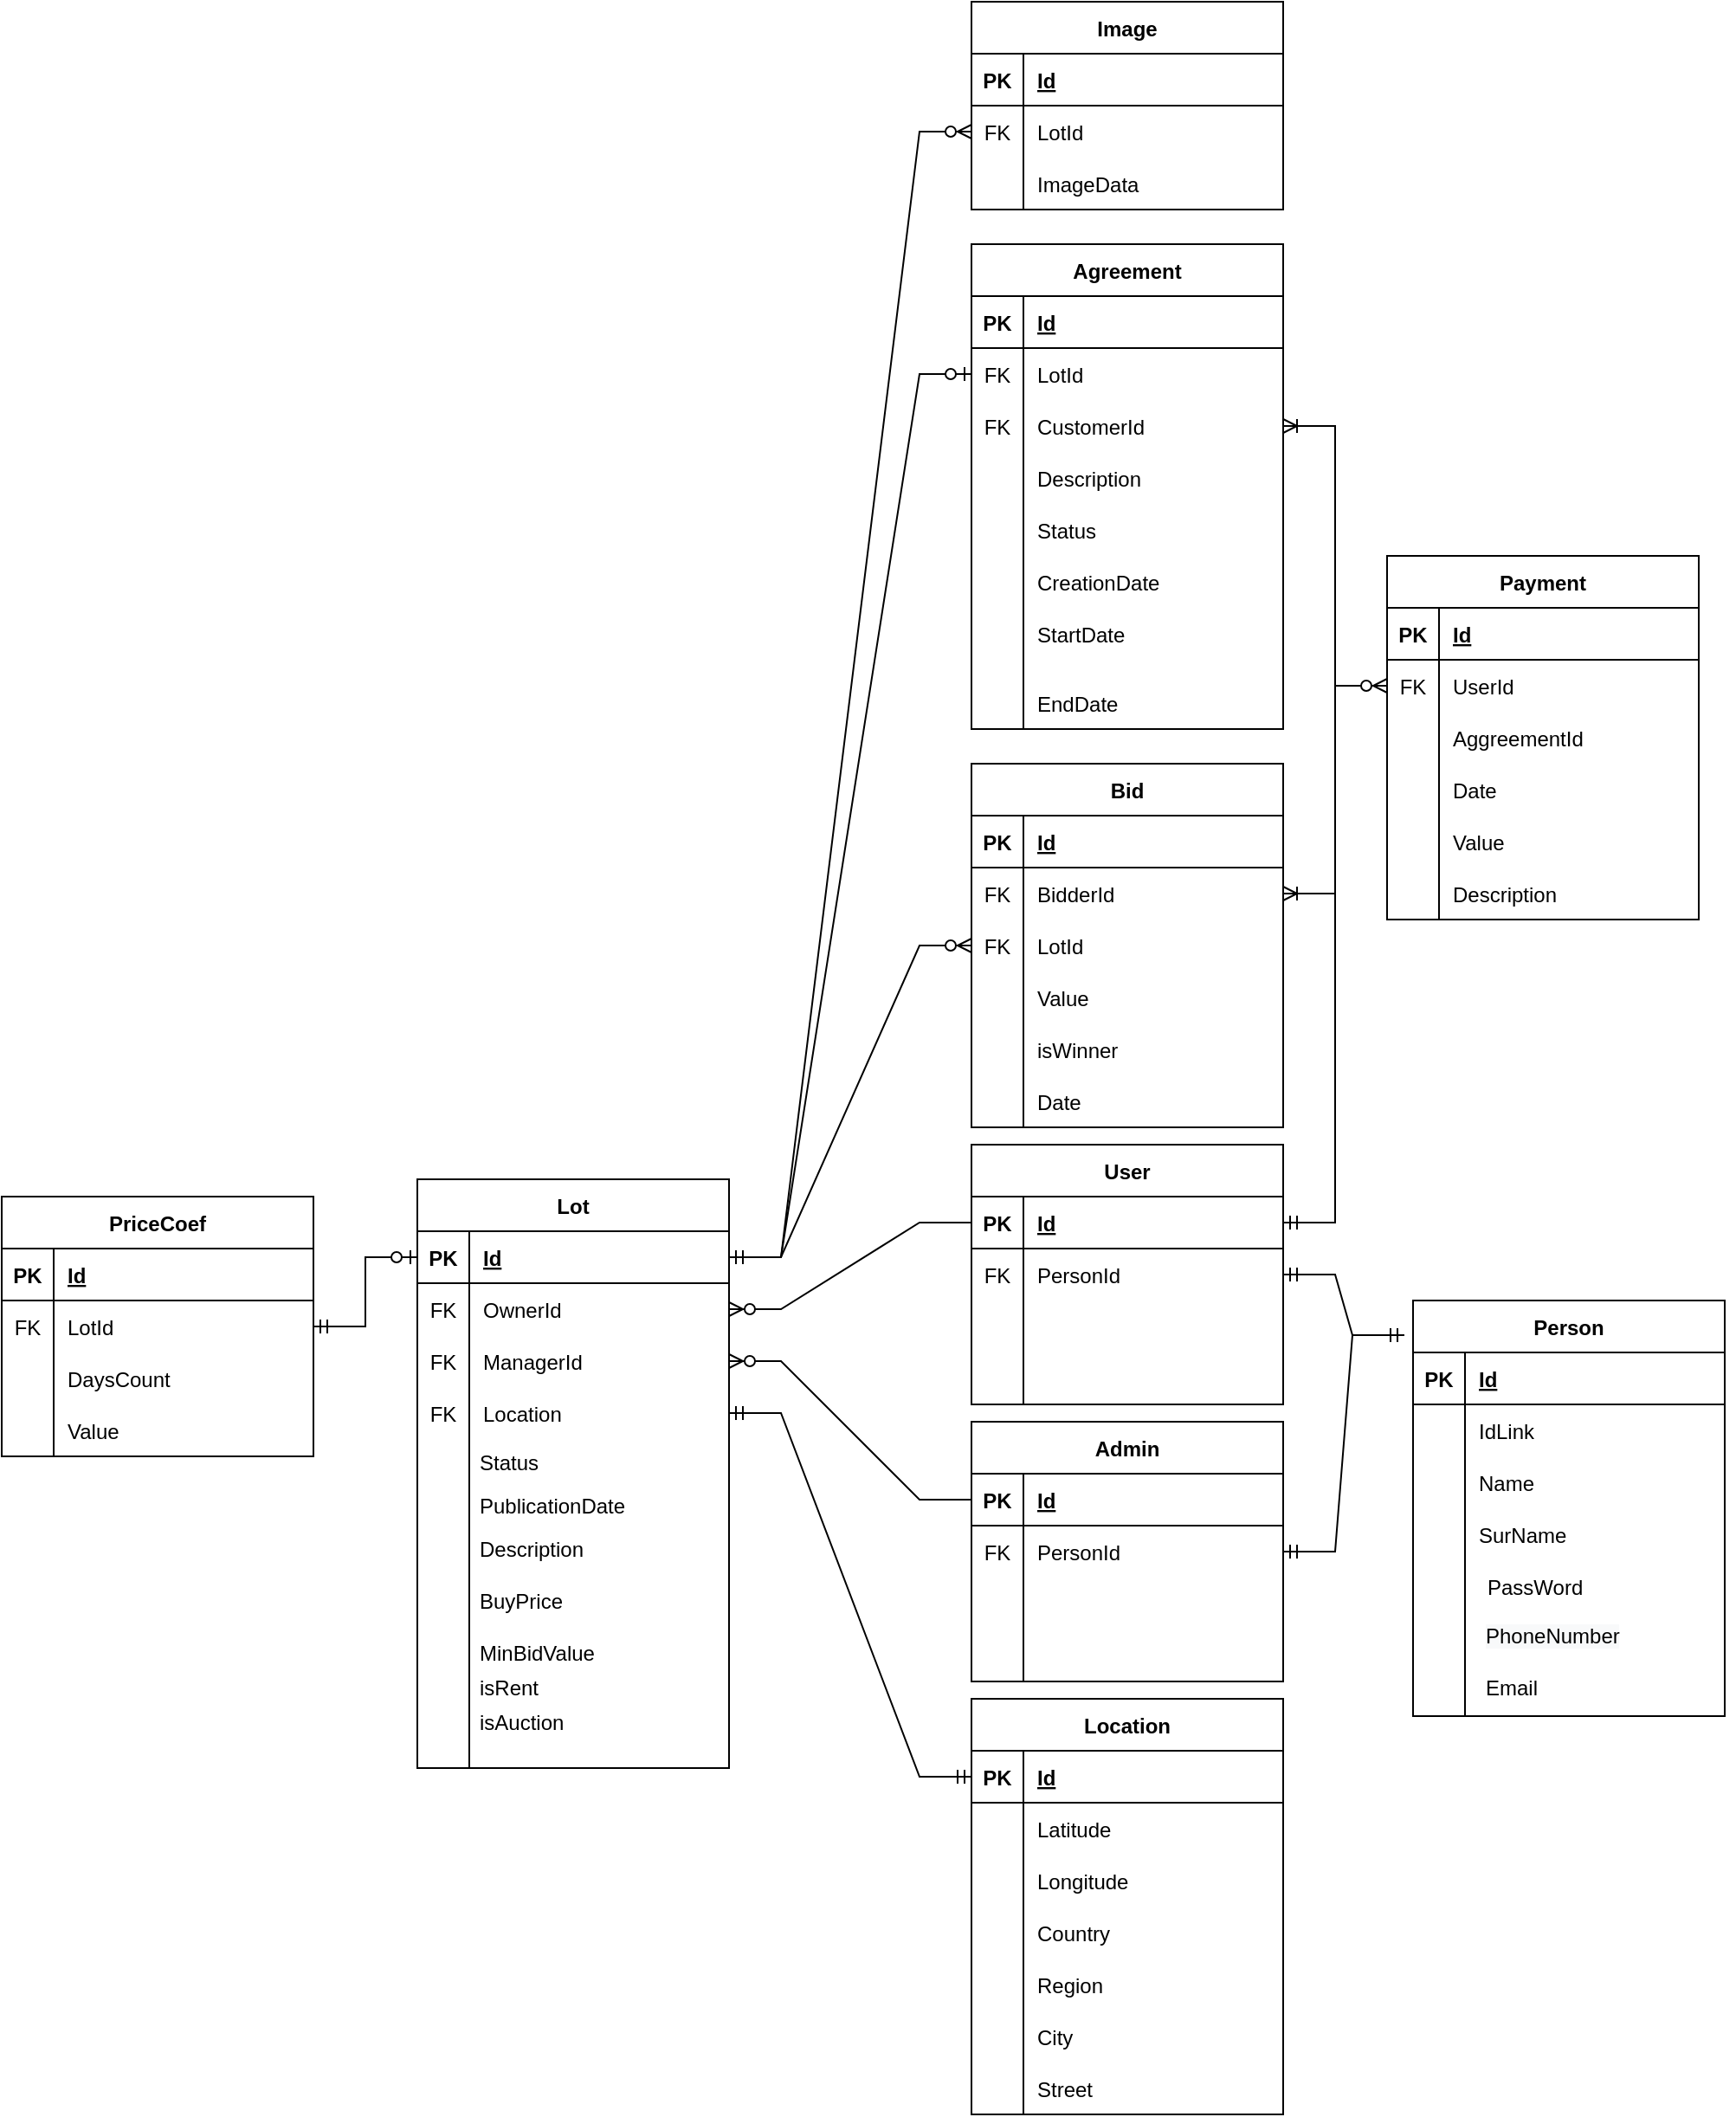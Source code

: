 <mxfile version="18.0.1" type="device"><diagram name="Page-1" id="a7904f86-f2b4-8e86-fa97-74104820619b"><mxGraphModel dx="1342" dy="1875" grid="1" gridSize="10" guides="1" tooltips="1" connect="1" arrows="1" fold="1" page="1" pageScale="1" pageWidth="1100" pageHeight="850" background="none" math="0" shadow="0"><root><mxCell id="0"/><mxCell id="1" parent="0"/><mxCell id="p0VWB3cQ7pccKXg_to9e-2" value="Lot" style="shape=table;startSize=30;container=1;collapsible=1;childLayout=tableLayout;fixedRows=1;rowLines=0;fontStyle=1;align=center;resizeLast=1;" parent="1" vertex="1"><mxGeometry x="360" y="330" width="180" height="340" as="geometry"/></mxCell><mxCell id="p0VWB3cQ7pccKXg_to9e-3" value="" style="shape=tableRow;horizontal=0;startSize=0;swimlaneHead=0;swimlaneBody=0;fillColor=none;collapsible=0;dropTarget=0;points=[[0,0.5],[1,0.5]];portConstraint=eastwest;top=0;left=0;right=0;bottom=1;" parent="p0VWB3cQ7pccKXg_to9e-2" vertex="1"><mxGeometry y="30" width="180" height="30" as="geometry"/></mxCell><mxCell id="p0VWB3cQ7pccKXg_to9e-4" value="PK" style="shape=partialRectangle;connectable=0;fillColor=none;top=0;left=0;bottom=0;right=0;fontStyle=1;overflow=hidden;" parent="p0VWB3cQ7pccKXg_to9e-3" vertex="1"><mxGeometry width="30" height="30" as="geometry"><mxRectangle width="30" height="30" as="alternateBounds"/></mxGeometry></mxCell><mxCell id="p0VWB3cQ7pccKXg_to9e-5" value="Id" style="shape=partialRectangle;connectable=0;fillColor=none;top=0;left=0;bottom=0;right=0;align=left;spacingLeft=6;fontStyle=5;overflow=hidden;" parent="p0VWB3cQ7pccKXg_to9e-3" vertex="1"><mxGeometry x="30" width="150" height="30" as="geometry"><mxRectangle width="150" height="30" as="alternateBounds"/></mxGeometry></mxCell><mxCell id="p0VWB3cQ7pccKXg_to9e-6" value="" style="shape=tableRow;horizontal=0;startSize=0;swimlaneHead=0;swimlaneBody=0;fillColor=none;collapsible=0;dropTarget=0;points=[[0,0.5],[1,0.5]];portConstraint=eastwest;top=0;left=0;right=0;bottom=0;" parent="p0VWB3cQ7pccKXg_to9e-2" vertex="1"><mxGeometry y="60" width="180" height="30" as="geometry"/></mxCell><mxCell id="p0VWB3cQ7pccKXg_to9e-7" value="FK" style="shape=partialRectangle;connectable=0;fillColor=none;top=0;left=0;bottom=0;right=0;editable=1;overflow=hidden;" parent="p0VWB3cQ7pccKXg_to9e-6" vertex="1"><mxGeometry width="30" height="30" as="geometry"><mxRectangle width="30" height="30" as="alternateBounds"/></mxGeometry></mxCell><mxCell id="p0VWB3cQ7pccKXg_to9e-8" value="OwnerId" style="shape=partialRectangle;connectable=0;fillColor=none;top=0;left=0;bottom=0;right=0;align=left;spacingLeft=6;overflow=hidden;" parent="p0VWB3cQ7pccKXg_to9e-6" vertex="1"><mxGeometry x="30" width="150" height="30" as="geometry"><mxRectangle width="150" height="30" as="alternateBounds"/></mxGeometry></mxCell><mxCell id="p0VWB3cQ7pccKXg_to9e-12" value="" style="shape=tableRow;horizontal=0;startSize=0;swimlaneHead=0;swimlaneBody=0;fillColor=none;collapsible=0;dropTarget=0;points=[[0,0.5],[1,0.5]];portConstraint=eastwest;top=0;left=0;right=0;bottom=0;" parent="p0VWB3cQ7pccKXg_to9e-2" vertex="1"><mxGeometry y="90" width="180" height="30" as="geometry"/></mxCell><mxCell id="p0VWB3cQ7pccKXg_to9e-13" value="FK" style="shape=partialRectangle;connectable=0;fillColor=none;top=0;left=0;bottom=0;right=0;editable=1;overflow=hidden;" parent="p0VWB3cQ7pccKXg_to9e-12" vertex="1"><mxGeometry width="30" height="30" as="geometry"><mxRectangle width="30" height="30" as="alternateBounds"/></mxGeometry></mxCell><mxCell id="p0VWB3cQ7pccKXg_to9e-14" value="ManagerId" style="shape=partialRectangle;connectable=0;fillColor=none;top=0;left=0;bottom=0;right=0;align=left;spacingLeft=6;overflow=hidden;" parent="p0VWB3cQ7pccKXg_to9e-12" vertex="1"><mxGeometry x="30" width="150" height="30" as="geometry"><mxRectangle width="150" height="30" as="alternateBounds"/></mxGeometry></mxCell><mxCell id="p0VWB3cQ7pccKXg_to9e-9" value="" style="shape=tableRow;horizontal=0;startSize=0;swimlaneHead=0;swimlaneBody=0;fillColor=none;collapsible=0;dropTarget=0;points=[[0,0.5],[1,0.5]];portConstraint=eastwest;top=0;left=0;right=0;bottom=0;" parent="p0VWB3cQ7pccKXg_to9e-2" vertex="1"><mxGeometry y="120" width="180" height="30" as="geometry"/></mxCell><mxCell id="p0VWB3cQ7pccKXg_to9e-10" value="FK" style="shape=partialRectangle;connectable=0;fillColor=none;top=0;left=0;bottom=0;right=0;editable=1;overflow=hidden;" parent="p0VWB3cQ7pccKXg_to9e-9" vertex="1"><mxGeometry width="30" height="30" as="geometry"><mxRectangle width="30" height="30" as="alternateBounds"/></mxGeometry></mxCell><mxCell id="p0VWB3cQ7pccKXg_to9e-11" value="Location" style="shape=partialRectangle;connectable=0;fillColor=none;top=0;left=0;bottom=0;right=0;align=left;spacingLeft=6;overflow=hidden;" parent="p0VWB3cQ7pccKXg_to9e-9" vertex="1"><mxGeometry x="30" width="150" height="30" as="geometry"><mxRectangle width="150" height="30" as="alternateBounds"/></mxGeometry></mxCell><mxCell id="p0VWB3cQ7pccKXg_to9e-15" value="User" style="shape=table;startSize=30;container=1;collapsible=1;childLayout=tableLayout;fixedRows=1;rowLines=0;fontStyle=1;align=center;resizeLast=1;" parent="1" vertex="1"><mxGeometry x="680" y="310" width="180" height="150" as="geometry"/></mxCell><mxCell id="p0VWB3cQ7pccKXg_to9e-16" value="" style="shape=tableRow;horizontal=0;startSize=0;swimlaneHead=0;swimlaneBody=0;fillColor=none;collapsible=0;dropTarget=0;points=[[0,0.5],[1,0.5]];portConstraint=eastwest;top=0;left=0;right=0;bottom=1;" parent="p0VWB3cQ7pccKXg_to9e-15" vertex="1"><mxGeometry y="30" width="180" height="30" as="geometry"/></mxCell><mxCell id="p0VWB3cQ7pccKXg_to9e-17" value="PK" style="shape=partialRectangle;connectable=0;fillColor=none;top=0;left=0;bottom=0;right=0;fontStyle=1;overflow=hidden;" parent="p0VWB3cQ7pccKXg_to9e-16" vertex="1"><mxGeometry width="30" height="30" as="geometry"><mxRectangle width="30" height="30" as="alternateBounds"/></mxGeometry></mxCell><mxCell id="p0VWB3cQ7pccKXg_to9e-18" value="Id" style="shape=partialRectangle;connectable=0;fillColor=none;top=0;left=0;bottom=0;right=0;align=left;spacingLeft=6;fontStyle=5;overflow=hidden;" parent="p0VWB3cQ7pccKXg_to9e-16" vertex="1"><mxGeometry x="30" width="150" height="30" as="geometry"><mxRectangle width="150" height="30" as="alternateBounds"/></mxGeometry></mxCell><mxCell id="p0VWB3cQ7pccKXg_to9e-19" value="" style="shape=tableRow;horizontal=0;startSize=0;swimlaneHead=0;swimlaneBody=0;fillColor=none;collapsible=0;dropTarget=0;points=[[0,0.5],[1,0.5]];portConstraint=eastwest;top=0;left=0;right=0;bottom=0;" parent="p0VWB3cQ7pccKXg_to9e-15" vertex="1"><mxGeometry y="60" width="180" height="30" as="geometry"/></mxCell><mxCell id="p0VWB3cQ7pccKXg_to9e-20" value="FK" style="shape=partialRectangle;connectable=0;fillColor=none;top=0;left=0;bottom=0;right=0;editable=1;overflow=hidden;" parent="p0VWB3cQ7pccKXg_to9e-19" vertex="1"><mxGeometry width="30" height="30" as="geometry"><mxRectangle width="30" height="30" as="alternateBounds"/></mxGeometry></mxCell><mxCell id="p0VWB3cQ7pccKXg_to9e-21" value="PersonId" style="shape=partialRectangle;connectable=0;fillColor=none;top=0;left=0;bottom=0;right=0;align=left;spacingLeft=6;overflow=hidden;" parent="p0VWB3cQ7pccKXg_to9e-19" vertex="1"><mxGeometry x="30" width="150" height="30" as="geometry"><mxRectangle width="150" height="30" as="alternateBounds"/></mxGeometry></mxCell><mxCell id="p0VWB3cQ7pccKXg_to9e-22" value="" style="shape=tableRow;horizontal=0;startSize=0;swimlaneHead=0;swimlaneBody=0;fillColor=none;collapsible=0;dropTarget=0;points=[[0,0.5],[1,0.5]];portConstraint=eastwest;top=0;left=0;right=0;bottom=0;" parent="p0VWB3cQ7pccKXg_to9e-15" vertex="1"><mxGeometry y="90" width="180" height="30" as="geometry"/></mxCell><mxCell id="p0VWB3cQ7pccKXg_to9e-23" value="" style="shape=partialRectangle;connectable=0;fillColor=none;top=0;left=0;bottom=0;right=0;editable=1;overflow=hidden;" parent="p0VWB3cQ7pccKXg_to9e-22" vertex="1"><mxGeometry width="30" height="30" as="geometry"><mxRectangle width="30" height="30" as="alternateBounds"/></mxGeometry></mxCell><mxCell id="p0VWB3cQ7pccKXg_to9e-24" value="" style="shape=partialRectangle;connectable=0;fillColor=none;top=0;left=0;bottom=0;right=0;align=left;spacingLeft=6;overflow=hidden;" parent="p0VWB3cQ7pccKXg_to9e-22" vertex="1"><mxGeometry x="30" width="150" height="30" as="geometry"><mxRectangle width="150" height="30" as="alternateBounds"/></mxGeometry></mxCell><mxCell id="p0VWB3cQ7pccKXg_to9e-25" value="" style="shape=tableRow;horizontal=0;startSize=0;swimlaneHead=0;swimlaneBody=0;fillColor=none;collapsible=0;dropTarget=0;points=[[0,0.5],[1,0.5]];portConstraint=eastwest;top=0;left=0;right=0;bottom=0;" parent="p0VWB3cQ7pccKXg_to9e-15" vertex="1"><mxGeometry y="120" width="180" height="30" as="geometry"/></mxCell><mxCell id="p0VWB3cQ7pccKXg_to9e-26" value="" style="shape=partialRectangle;connectable=0;fillColor=none;top=0;left=0;bottom=0;right=0;editable=1;overflow=hidden;" parent="p0VWB3cQ7pccKXg_to9e-25" vertex="1"><mxGeometry width="30" height="30" as="geometry"><mxRectangle width="30" height="30" as="alternateBounds"/></mxGeometry></mxCell><mxCell id="p0VWB3cQ7pccKXg_to9e-27" value="" style="shape=partialRectangle;connectable=0;fillColor=none;top=0;left=0;bottom=0;right=0;align=left;spacingLeft=6;overflow=hidden;" parent="p0VWB3cQ7pccKXg_to9e-25" vertex="1"><mxGeometry x="30" width="150" height="30" as="geometry"><mxRectangle width="150" height="30" as="alternateBounds"/></mxGeometry></mxCell><mxCell id="p0VWB3cQ7pccKXg_to9e-28" value="Location" style="shape=table;startSize=30;container=1;collapsible=1;childLayout=tableLayout;fixedRows=1;rowLines=0;fontStyle=1;align=center;resizeLast=1;" parent="1" vertex="1"><mxGeometry x="680" y="630" width="180" height="240" as="geometry"/></mxCell><mxCell id="p0VWB3cQ7pccKXg_to9e-29" value="" style="shape=tableRow;horizontal=0;startSize=0;swimlaneHead=0;swimlaneBody=0;fillColor=none;collapsible=0;dropTarget=0;points=[[0,0.5],[1,0.5]];portConstraint=eastwest;top=0;left=0;right=0;bottom=1;" parent="p0VWB3cQ7pccKXg_to9e-28" vertex="1"><mxGeometry y="30" width="180" height="30" as="geometry"/></mxCell><mxCell id="p0VWB3cQ7pccKXg_to9e-30" value="PK" style="shape=partialRectangle;connectable=0;fillColor=none;top=0;left=0;bottom=0;right=0;fontStyle=1;overflow=hidden;" parent="p0VWB3cQ7pccKXg_to9e-29" vertex="1"><mxGeometry width="30" height="30" as="geometry"><mxRectangle width="30" height="30" as="alternateBounds"/></mxGeometry></mxCell><mxCell id="p0VWB3cQ7pccKXg_to9e-31" value="Id" style="shape=partialRectangle;connectable=0;fillColor=none;top=0;left=0;bottom=0;right=0;align=left;spacingLeft=6;fontStyle=5;overflow=hidden;" parent="p0VWB3cQ7pccKXg_to9e-29" vertex="1"><mxGeometry x="30" width="150" height="30" as="geometry"><mxRectangle width="150" height="30" as="alternateBounds"/></mxGeometry></mxCell><mxCell id="p0VWB3cQ7pccKXg_to9e-32" value="" style="shape=tableRow;horizontal=0;startSize=0;swimlaneHead=0;swimlaneBody=0;fillColor=none;collapsible=0;dropTarget=0;points=[[0,0.5],[1,0.5]];portConstraint=eastwest;top=0;left=0;right=0;bottom=0;" parent="p0VWB3cQ7pccKXg_to9e-28" vertex="1"><mxGeometry y="60" width="180" height="30" as="geometry"/></mxCell><mxCell id="p0VWB3cQ7pccKXg_to9e-33" value="" style="shape=partialRectangle;connectable=0;fillColor=none;top=0;left=0;bottom=0;right=0;editable=1;overflow=hidden;" parent="p0VWB3cQ7pccKXg_to9e-32" vertex="1"><mxGeometry width="30" height="30" as="geometry"><mxRectangle width="30" height="30" as="alternateBounds"/></mxGeometry></mxCell><mxCell id="p0VWB3cQ7pccKXg_to9e-34" value="Latitude" style="shape=partialRectangle;connectable=0;fillColor=none;top=0;left=0;bottom=0;right=0;align=left;spacingLeft=6;overflow=hidden;" parent="p0VWB3cQ7pccKXg_to9e-32" vertex="1"><mxGeometry x="30" width="150" height="30" as="geometry"><mxRectangle width="150" height="30" as="alternateBounds"/></mxGeometry></mxCell><mxCell id="p0VWB3cQ7pccKXg_to9e-35" value="" style="shape=tableRow;horizontal=0;startSize=0;swimlaneHead=0;swimlaneBody=0;fillColor=none;collapsible=0;dropTarget=0;points=[[0,0.5],[1,0.5]];portConstraint=eastwest;top=0;left=0;right=0;bottom=0;" parent="p0VWB3cQ7pccKXg_to9e-28" vertex="1"><mxGeometry y="90" width="180" height="30" as="geometry"/></mxCell><mxCell id="p0VWB3cQ7pccKXg_to9e-36" value="" style="shape=partialRectangle;connectable=0;fillColor=none;top=0;left=0;bottom=0;right=0;editable=1;overflow=hidden;" parent="p0VWB3cQ7pccKXg_to9e-35" vertex="1"><mxGeometry width="30" height="30" as="geometry"><mxRectangle width="30" height="30" as="alternateBounds"/></mxGeometry></mxCell><mxCell id="p0VWB3cQ7pccKXg_to9e-37" value="Longitude" style="shape=partialRectangle;connectable=0;fillColor=none;top=0;left=0;bottom=0;right=0;align=left;spacingLeft=6;overflow=hidden;" parent="p0VWB3cQ7pccKXg_to9e-35" vertex="1"><mxGeometry x="30" width="150" height="30" as="geometry"><mxRectangle width="150" height="30" as="alternateBounds"/></mxGeometry></mxCell><mxCell id="p0VWB3cQ7pccKXg_to9e-42" value="" style="edgeStyle=entityRelationEdgeStyle;fontSize=12;html=1;endArrow=ERzeroToMany;endFill=1;rounded=0;exitX=0;exitY=0.5;exitDx=0;exitDy=0;entryX=1;entryY=0.5;entryDx=0;entryDy=0;" parent="1" source="p0VWB3cQ7pccKXg_to9e-16" target="p0VWB3cQ7pccKXg_to9e-6" edge="1"><mxGeometry width="100" height="100" relative="1" as="geometry"><mxPoint x="540" y="220" as="sourcePoint"/><mxPoint x="640" y="120" as="targetPoint"/></mxGeometry></mxCell><mxCell id="p0VWB3cQ7pccKXg_to9e-43" value="Admin" style="shape=table;startSize=30;container=1;collapsible=1;childLayout=tableLayout;fixedRows=1;rowLines=0;fontStyle=1;align=center;resizeLast=1;" parent="1" vertex="1"><mxGeometry x="680" y="470" width="180" height="150" as="geometry"/></mxCell><mxCell id="p0VWB3cQ7pccKXg_to9e-44" value="" style="shape=tableRow;horizontal=0;startSize=0;swimlaneHead=0;swimlaneBody=0;fillColor=none;collapsible=0;dropTarget=0;points=[[0,0.5],[1,0.5]];portConstraint=eastwest;top=0;left=0;right=0;bottom=1;" parent="p0VWB3cQ7pccKXg_to9e-43" vertex="1"><mxGeometry y="30" width="180" height="30" as="geometry"/></mxCell><mxCell id="p0VWB3cQ7pccKXg_to9e-45" value="PK" style="shape=partialRectangle;connectable=0;fillColor=none;top=0;left=0;bottom=0;right=0;fontStyle=1;overflow=hidden;" parent="p0VWB3cQ7pccKXg_to9e-44" vertex="1"><mxGeometry width="30" height="30" as="geometry"><mxRectangle width="30" height="30" as="alternateBounds"/></mxGeometry></mxCell><mxCell id="p0VWB3cQ7pccKXg_to9e-46" value="Id" style="shape=partialRectangle;connectable=0;fillColor=none;top=0;left=0;bottom=0;right=0;align=left;spacingLeft=6;fontStyle=5;overflow=hidden;" parent="p0VWB3cQ7pccKXg_to9e-44" vertex="1"><mxGeometry x="30" width="150" height="30" as="geometry"><mxRectangle width="150" height="30" as="alternateBounds"/></mxGeometry></mxCell><mxCell id="p0VWB3cQ7pccKXg_to9e-47" value="" style="shape=tableRow;horizontal=0;startSize=0;swimlaneHead=0;swimlaneBody=0;fillColor=none;collapsible=0;dropTarget=0;points=[[0,0.5],[1,0.5]];portConstraint=eastwest;top=0;left=0;right=0;bottom=0;" parent="p0VWB3cQ7pccKXg_to9e-43" vertex="1"><mxGeometry y="60" width="180" height="30" as="geometry"/></mxCell><mxCell id="p0VWB3cQ7pccKXg_to9e-48" value="FK" style="shape=partialRectangle;connectable=0;fillColor=none;top=0;left=0;bottom=0;right=0;editable=1;overflow=hidden;" parent="p0VWB3cQ7pccKXg_to9e-47" vertex="1"><mxGeometry width="30" height="30" as="geometry"><mxRectangle width="30" height="30" as="alternateBounds"/></mxGeometry></mxCell><mxCell id="p0VWB3cQ7pccKXg_to9e-49" value="PersonId" style="shape=partialRectangle;connectable=0;fillColor=none;top=0;left=0;bottom=0;right=0;align=left;spacingLeft=6;overflow=hidden;" parent="p0VWB3cQ7pccKXg_to9e-47" vertex="1"><mxGeometry x="30" width="150" height="30" as="geometry"><mxRectangle width="150" height="30" as="alternateBounds"/></mxGeometry></mxCell><mxCell id="p0VWB3cQ7pccKXg_to9e-50" value="" style="shape=tableRow;horizontal=0;startSize=0;swimlaneHead=0;swimlaneBody=0;fillColor=none;collapsible=0;dropTarget=0;points=[[0,0.5],[1,0.5]];portConstraint=eastwest;top=0;left=0;right=0;bottom=0;" parent="p0VWB3cQ7pccKXg_to9e-43" vertex="1"><mxGeometry y="90" width="180" height="30" as="geometry"/></mxCell><mxCell id="p0VWB3cQ7pccKXg_to9e-51" value="" style="shape=partialRectangle;connectable=0;fillColor=none;top=0;left=0;bottom=0;right=0;editable=1;overflow=hidden;" parent="p0VWB3cQ7pccKXg_to9e-50" vertex="1"><mxGeometry width="30" height="30" as="geometry"><mxRectangle width="30" height="30" as="alternateBounds"/></mxGeometry></mxCell><mxCell id="p0VWB3cQ7pccKXg_to9e-52" value="" style="shape=partialRectangle;connectable=0;fillColor=none;top=0;left=0;bottom=0;right=0;align=left;spacingLeft=6;overflow=hidden;" parent="p0VWB3cQ7pccKXg_to9e-50" vertex="1"><mxGeometry x="30" width="150" height="30" as="geometry"><mxRectangle width="150" height="30" as="alternateBounds"/></mxGeometry></mxCell><mxCell id="p0VWB3cQ7pccKXg_to9e-53" value="" style="shape=tableRow;horizontal=0;startSize=0;swimlaneHead=0;swimlaneBody=0;fillColor=none;collapsible=0;dropTarget=0;points=[[0,0.5],[1,0.5]];portConstraint=eastwest;top=0;left=0;right=0;bottom=0;" parent="p0VWB3cQ7pccKXg_to9e-43" vertex="1"><mxGeometry y="120" width="180" height="30" as="geometry"/></mxCell><mxCell id="p0VWB3cQ7pccKXg_to9e-54" value="" style="shape=partialRectangle;connectable=0;fillColor=none;top=0;left=0;bottom=0;right=0;editable=1;overflow=hidden;" parent="p0VWB3cQ7pccKXg_to9e-53" vertex="1"><mxGeometry width="30" height="30" as="geometry"><mxRectangle width="30" height="30" as="alternateBounds"/></mxGeometry></mxCell><mxCell id="p0VWB3cQ7pccKXg_to9e-55" value="" style="shape=partialRectangle;connectable=0;fillColor=none;top=0;left=0;bottom=0;right=0;align=left;spacingLeft=6;overflow=hidden;" parent="p0VWB3cQ7pccKXg_to9e-53" vertex="1"><mxGeometry x="30" width="150" height="30" as="geometry"><mxRectangle width="150" height="30" as="alternateBounds"/></mxGeometry></mxCell><mxCell id="p0VWB3cQ7pccKXg_to9e-56" value="" style="edgeStyle=entityRelationEdgeStyle;fontSize=12;html=1;endArrow=ERzeroToMany;endFill=1;rounded=0;exitX=0;exitY=0.5;exitDx=0;exitDy=0;entryX=1;entryY=0.5;entryDx=0;entryDy=0;" parent="1" source="p0VWB3cQ7pccKXg_to9e-44" target="p0VWB3cQ7pccKXg_to9e-12" edge="1"><mxGeometry width="100" height="100" relative="1" as="geometry"><mxPoint x="770.0" y="255.0" as="sourcePoint"/><mxPoint x="510.0" y="405.0" as="targetPoint"/></mxGeometry></mxCell><mxCell id="p0VWB3cQ7pccKXg_to9e-57" value="" style="edgeStyle=entityRelationEdgeStyle;fontSize=12;html=1;endArrow=ERmandOne;startArrow=ERmandOne;rounded=0;exitX=1;exitY=0.5;exitDx=0;exitDy=0;entryX=0;entryY=0.5;entryDx=0;entryDy=0;" parent="1" source="p0VWB3cQ7pccKXg_to9e-9" target="p0VWB3cQ7pccKXg_to9e-29" edge="1"><mxGeometry width="100" height="100" relative="1" as="geometry"><mxPoint x="590" y="640" as="sourcePoint"/><mxPoint x="690" y="540" as="targetPoint"/></mxGeometry></mxCell><mxCell id="p0VWB3cQ7pccKXg_to9e-58" value="Bid" style="shape=table;startSize=30;container=1;collapsible=1;childLayout=tableLayout;fixedRows=1;rowLines=0;fontStyle=1;align=center;resizeLast=1;" parent="1" vertex="1"><mxGeometry x="680" y="90" width="180" height="210" as="geometry"/></mxCell><mxCell id="p0VWB3cQ7pccKXg_to9e-59" value="" style="shape=tableRow;horizontal=0;startSize=0;swimlaneHead=0;swimlaneBody=0;fillColor=none;collapsible=0;dropTarget=0;points=[[0,0.5],[1,0.5]];portConstraint=eastwest;top=0;left=0;right=0;bottom=1;" parent="p0VWB3cQ7pccKXg_to9e-58" vertex="1"><mxGeometry y="30" width="180" height="30" as="geometry"/></mxCell><mxCell id="p0VWB3cQ7pccKXg_to9e-60" value="PK" style="shape=partialRectangle;connectable=0;fillColor=none;top=0;left=0;bottom=0;right=0;fontStyle=1;overflow=hidden;" parent="p0VWB3cQ7pccKXg_to9e-59" vertex="1"><mxGeometry width="30" height="30" as="geometry"><mxRectangle width="30" height="30" as="alternateBounds"/></mxGeometry></mxCell><mxCell id="p0VWB3cQ7pccKXg_to9e-61" value="Id" style="shape=partialRectangle;connectable=0;fillColor=none;top=0;left=0;bottom=0;right=0;align=left;spacingLeft=6;fontStyle=5;overflow=hidden;" parent="p0VWB3cQ7pccKXg_to9e-59" vertex="1"><mxGeometry x="30" width="150" height="30" as="geometry"><mxRectangle width="150" height="30" as="alternateBounds"/></mxGeometry></mxCell><mxCell id="p0VWB3cQ7pccKXg_to9e-65" value="" style="shape=tableRow;horizontal=0;startSize=0;swimlaneHead=0;swimlaneBody=0;fillColor=none;collapsible=0;dropTarget=0;points=[[0,0.5],[1,0.5]];portConstraint=eastwest;top=0;left=0;right=0;bottom=0;" parent="p0VWB3cQ7pccKXg_to9e-58" vertex="1"><mxGeometry y="60" width="180" height="30" as="geometry"/></mxCell><mxCell id="p0VWB3cQ7pccKXg_to9e-66" value="FK" style="shape=partialRectangle;connectable=0;fillColor=none;top=0;left=0;bottom=0;right=0;editable=1;overflow=hidden;" parent="p0VWB3cQ7pccKXg_to9e-65" vertex="1"><mxGeometry width="30" height="30" as="geometry"><mxRectangle width="30" height="30" as="alternateBounds"/></mxGeometry></mxCell><mxCell id="p0VWB3cQ7pccKXg_to9e-67" value="BidderId" style="shape=partialRectangle;connectable=0;fillColor=none;top=0;left=0;bottom=0;right=0;align=left;spacingLeft=6;overflow=hidden;" parent="p0VWB3cQ7pccKXg_to9e-65" vertex="1"><mxGeometry x="30" width="150" height="30" as="geometry"><mxRectangle width="150" height="30" as="alternateBounds"/></mxGeometry></mxCell><mxCell id="p0VWB3cQ7pccKXg_to9e-62" value="" style="shape=tableRow;horizontal=0;startSize=0;swimlaneHead=0;swimlaneBody=0;fillColor=none;collapsible=0;dropTarget=0;points=[[0,0.5],[1,0.5]];portConstraint=eastwest;top=0;left=0;right=0;bottom=0;" parent="p0VWB3cQ7pccKXg_to9e-58" vertex="1"><mxGeometry y="90" width="180" height="30" as="geometry"/></mxCell><mxCell id="p0VWB3cQ7pccKXg_to9e-63" value="FK" style="shape=partialRectangle;connectable=0;fillColor=none;top=0;left=0;bottom=0;right=0;editable=1;overflow=hidden;" parent="p0VWB3cQ7pccKXg_to9e-62" vertex="1"><mxGeometry width="30" height="30" as="geometry"><mxRectangle width="30" height="30" as="alternateBounds"/></mxGeometry></mxCell><mxCell id="p0VWB3cQ7pccKXg_to9e-64" value="LotId" style="shape=partialRectangle;connectable=0;fillColor=none;top=0;left=0;bottom=0;right=0;align=left;spacingLeft=6;overflow=hidden;" parent="p0VWB3cQ7pccKXg_to9e-62" vertex="1"><mxGeometry x="30" width="150" height="30" as="geometry"><mxRectangle width="150" height="30" as="alternateBounds"/></mxGeometry></mxCell><mxCell id="p0VWB3cQ7pccKXg_to9e-68" value="" style="shape=tableRow;horizontal=0;startSize=0;swimlaneHead=0;swimlaneBody=0;fillColor=none;collapsible=0;dropTarget=0;points=[[0,0.5],[1,0.5]];portConstraint=eastwest;top=0;left=0;right=0;bottom=0;" parent="p0VWB3cQ7pccKXg_to9e-58" vertex="1"><mxGeometry y="120" width="180" height="30" as="geometry"/></mxCell><mxCell id="p0VWB3cQ7pccKXg_to9e-69" value="" style="shape=partialRectangle;connectable=0;fillColor=none;top=0;left=0;bottom=0;right=0;editable=1;overflow=hidden;" parent="p0VWB3cQ7pccKXg_to9e-68" vertex="1"><mxGeometry width="30" height="30" as="geometry"><mxRectangle width="30" height="30" as="alternateBounds"/></mxGeometry></mxCell><mxCell id="p0VWB3cQ7pccKXg_to9e-70" value="Value" style="shape=partialRectangle;connectable=0;fillColor=none;top=0;left=0;bottom=0;right=0;align=left;spacingLeft=6;overflow=hidden;" parent="p0VWB3cQ7pccKXg_to9e-68" vertex="1"><mxGeometry x="30" width="150" height="30" as="geometry"><mxRectangle width="150" height="30" as="alternateBounds"/></mxGeometry></mxCell><mxCell id="p0VWB3cQ7pccKXg_to9e-71" value="PriceCoef" style="shape=table;startSize=30;container=1;collapsible=1;childLayout=tableLayout;fixedRows=1;rowLines=0;fontStyle=1;align=center;resizeLast=1;" parent="1" vertex="1"><mxGeometry x="120" y="340" width="180" height="150" as="geometry"/></mxCell><mxCell id="p0VWB3cQ7pccKXg_to9e-72" value="" style="shape=tableRow;horizontal=0;startSize=0;swimlaneHead=0;swimlaneBody=0;fillColor=none;collapsible=0;dropTarget=0;points=[[0,0.5],[1,0.5]];portConstraint=eastwest;top=0;left=0;right=0;bottom=1;" parent="p0VWB3cQ7pccKXg_to9e-71" vertex="1"><mxGeometry y="30" width="180" height="30" as="geometry"/></mxCell><mxCell id="p0VWB3cQ7pccKXg_to9e-73" value="PK" style="shape=partialRectangle;connectable=0;fillColor=none;top=0;left=0;bottom=0;right=0;fontStyle=1;overflow=hidden;" parent="p0VWB3cQ7pccKXg_to9e-72" vertex="1"><mxGeometry width="30" height="30" as="geometry"><mxRectangle width="30" height="30" as="alternateBounds"/></mxGeometry></mxCell><mxCell id="p0VWB3cQ7pccKXg_to9e-74" value="Id" style="shape=partialRectangle;connectable=0;fillColor=none;top=0;left=0;bottom=0;right=0;align=left;spacingLeft=6;fontStyle=5;overflow=hidden;" parent="p0VWB3cQ7pccKXg_to9e-72" vertex="1"><mxGeometry x="30" width="150" height="30" as="geometry"><mxRectangle width="150" height="30" as="alternateBounds"/></mxGeometry></mxCell><mxCell id="p0VWB3cQ7pccKXg_to9e-75" value="" style="shape=tableRow;horizontal=0;startSize=0;swimlaneHead=0;swimlaneBody=0;fillColor=none;collapsible=0;dropTarget=0;points=[[0,0.5],[1,0.5]];portConstraint=eastwest;top=0;left=0;right=0;bottom=0;" parent="p0VWB3cQ7pccKXg_to9e-71" vertex="1"><mxGeometry y="60" width="180" height="30" as="geometry"/></mxCell><mxCell id="p0VWB3cQ7pccKXg_to9e-76" value="FK" style="shape=partialRectangle;connectable=0;fillColor=none;top=0;left=0;bottom=0;right=0;editable=1;overflow=hidden;" parent="p0VWB3cQ7pccKXg_to9e-75" vertex="1"><mxGeometry width="30" height="30" as="geometry"><mxRectangle width="30" height="30" as="alternateBounds"/></mxGeometry></mxCell><mxCell id="p0VWB3cQ7pccKXg_to9e-77" value="LotId" style="shape=partialRectangle;connectable=0;fillColor=none;top=0;left=0;bottom=0;right=0;align=left;spacingLeft=6;overflow=hidden;" parent="p0VWB3cQ7pccKXg_to9e-75" vertex="1"><mxGeometry x="30" width="150" height="30" as="geometry"><mxRectangle width="150" height="30" as="alternateBounds"/></mxGeometry></mxCell><mxCell id="p0VWB3cQ7pccKXg_to9e-78" value="" style="shape=tableRow;horizontal=0;startSize=0;swimlaneHead=0;swimlaneBody=0;fillColor=none;collapsible=0;dropTarget=0;points=[[0,0.5],[1,0.5]];portConstraint=eastwest;top=0;left=0;right=0;bottom=0;" parent="p0VWB3cQ7pccKXg_to9e-71" vertex="1"><mxGeometry y="90" width="180" height="30" as="geometry"/></mxCell><mxCell id="p0VWB3cQ7pccKXg_to9e-79" value="" style="shape=partialRectangle;connectable=0;fillColor=none;top=0;left=0;bottom=0;right=0;editable=1;overflow=hidden;" parent="p0VWB3cQ7pccKXg_to9e-78" vertex="1"><mxGeometry width="30" height="30" as="geometry"><mxRectangle width="30" height="30" as="alternateBounds"/></mxGeometry></mxCell><mxCell id="p0VWB3cQ7pccKXg_to9e-80" value="DaysCount" style="shape=partialRectangle;connectable=0;fillColor=none;top=0;left=0;bottom=0;right=0;align=left;spacingLeft=6;overflow=hidden;" parent="p0VWB3cQ7pccKXg_to9e-78" vertex="1"><mxGeometry x="30" width="150" height="30" as="geometry"><mxRectangle width="150" height="30" as="alternateBounds"/></mxGeometry></mxCell><mxCell id="p0VWB3cQ7pccKXg_to9e-81" value="" style="shape=tableRow;horizontal=0;startSize=0;swimlaneHead=0;swimlaneBody=0;fillColor=none;collapsible=0;dropTarget=0;points=[[0,0.5],[1,0.5]];portConstraint=eastwest;top=0;left=0;right=0;bottom=0;" parent="p0VWB3cQ7pccKXg_to9e-71" vertex="1"><mxGeometry y="120" width="180" height="30" as="geometry"/></mxCell><mxCell id="p0VWB3cQ7pccKXg_to9e-82" value="" style="shape=partialRectangle;connectable=0;fillColor=none;top=0;left=0;bottom=0;right=0;editable=1;overflow=hidden;" parent="p0VWB3cQ7pccKXg_to9e-81" vertex="1"><mxGeometry width="30" height="30" as="geometry"><mxRectangle width="30" height="30" as="alternateBounds"/></mxGeometry></mxCell><mxCell id="p0VWB3cQ7pccKXg_to9e-83" value="Value" style="shape=partialRectangle;connectable=0;fillColor=none;top=0;left=0;bottom=0;right=0;align=left;spacingLeft=6;overflow=hidden;" parent="p0VWB3cQ7pccKXg_to9e-81" vertex="1"><mxGeometry x="30" width="150" height="30" as="geometry"><mxRectangle width="150" height="30" as="alternateBounds"/></mxGeometry></mxCell><mxCell id="p0VWB3cQ7pccKXg_to9e-86" value="Date" style="shape=partialRectangle;connectable=0;fillColor=none;top=0;left=0;bottom=0;right=0;align=left;spacingLeft=6;overflow=hidden;" parent="1" vertex="1"><mxGeometry x="710" y="270" width="150" height="30" as="geometry"><mxRectangle width="150" height="30" as="alternateBounds"/></mxGeometry></mxCell><mxCell id="p0VWB3cQ7pccKXg_to9e-88" value="" style="edgeStyle=entityRelationEdgeStyle;fontSize=12;html=1;endArrow=ERoneToMany;rounded=0;exitX=1;exitY=0.5;exitDx=0;exitDy=0;entryX=1;entryY=0.5;entryDx=0;entryDy=0;" parent="1" source="p0VWB3cQ7pccKXg_to9e-16" target="p0VWB3cQ7pccKXg_to9e-65" edge="1"><mxGeometry width="100" height="100" relative="1" as="geometry"><mxPoint x="1010" y="430" as="sourcePoint"/><mxPoint x="1110" y="330" as="targetPoint"/></mxGeometry></mxCell><mxCell id="p0VWB3cQ7pccKXg_to9e-90" value="Agreement" style="shape=table;startSize=30;container=1;collapsible=1;childLayout=tableLayout;fixedRows=1;rowLines=0;fontStyle=1;align=center;resizeLast=1;" parent="1" vertex="1"><mxGeometry x="680" y="-210" width="180" height="280" as="geometry"/></mxCell><mxCell id="p0VWB3cQ7pccKXg_to9e-91" value="" style="shape=tableRow;horizontal=0;startSize=0;swimlaneHead=0;swimlaneBody=0;fillColor=none;collapsible=0;dropTarget=0;points=[[0,0.5],[1,0.5]];portConstraint=eastwest;top=0;left=0;right=0;bottom=1;" parent="p0VWB3cQ7pccKXg_to9e-90" vertex="1"><mxGeometry y="30" width="180" height="30" as="geometry"/></mxCell><mxCell id="p0VWB3cQ7pccKXg_to9e-92" value="PK" style="shape=partialRectangle;connectable=0;fillColor=none;top=0;left=0;bottom=0;right=0;fontStyle=1;overflow=hidden;" parent="p0VWB3cQ7pccKXg_to9e-91" vertex="1"><mxGeometry width="30" height="30" as="geometry"><mxRectangle width="30" height="30" as="alternateBounds"/></mxGeometry></mxCell><mxCell id="p0VWB3cQ7pccKXg_to9e-93" value="Id" style="shape=partialRectangle;connectable=0;fillColor=none;top=0;left=0;bottom=0;right=0;align=left;spacingLeft=6;fontStyle=5;overflow=hidden;" parent="p0VWB3cQ7pccKXg_to9e-91" vertex="1"><mxGeometry x="30" width="150" height="30" as="geometry"><mxRectangle width="150" height="30" as="alternateBounds"/></mxGeometry></mxCell><mxCell id="p0VWB3cQ7pccKXg_to9e-94" value="" style="shape=tableRow;horizontal=0;startSize=0;swimlaneHead=0;swimlaneBody=0;fillColor=none;collapsible=0;dropTarget=0;points=[[0,0.5],[1,0.5]];portConstraint=eastwest;top=0;left=0;right=0;bottom=0;" parent="p0VWB3cQ7pccKXg_to9e-90" vertex="1"><mxGeometry y="60" width="180" height="30" as="geometry"/></mxCell><mxCell id="p0VWB3cQ7pccKXg_to9e-95" value="FK" style="shape=partialRectangle;connectable=0;fillColor=none;top=0;left=0;bottom=0;right=0;editable=1;overflow=hidden;" parent="p0VWB3cQ7pccKXg_to9e-94" vertex="1"><mxGeometry width="30" height="30" as="geometry"><mxRectangle width="30" height="30" as="alternateBounds"/></mxGeometry></mxCell><mxCell id="p0VWB3cQ7pccKXg_to9e-96" value="LotId" style="shape=partialRectangle;connectable=0;fillColor=none;top=0;left=0;bottom=0;right=0;align=left;spacingLeft=6;overflow=hidden;" parent="p0VWB3cQ7pccKXg_to9e-94" vertex="1"><mxGeometry x="30" width="150" height="30" as="geometry"><mxRectangle width="150" height="30" as="alternateBounds"/></mxGeometry></mxCell><mxCell id="p0VWB3cQ7pccKXg_to9e-97" value="" style="shape=tableRow;horizontal=0;startSize=0;swimlaneHead=0;swimlaneBody=0;fillColor=none;collapsible=0;dropTarget=0;points=[[0,0.5],[1,0.5]];portConstraint=eastwest;top=0;left=0;right=0;bottom=0;" parent="p0VWB3cQ7pccKXg_to9e-90" vertex="1"><mxGeometry y="90" width="180" height="30" as="geometry"/></mxCell><mxCell id="p0VWB3cQ7pccKXg_to9e-98" value="FK" style="shape=partialRectangle;connectable=0;fillColor=none;top=0;left=0;bottom=0;right=0;editable=1;overflow=hidden;" parent="p0VWB3cQ7pccKXg_to9e-97" vertex="1"><mxGeometry width="30" height="30" as="geometry"><mxRectangle width="30" height="30" as="alternateBounds"/></mxGeometry></mxCell><mxCell id="p0VWB3cQ7pccKXg_to9e-99" value="CustomerId" style="shape=partialRectangle;connectable=0;fillColor=none;top=0;left=0;bottom=0;right=0;align=left;spacingLeft=6;overflow=hidden;" parent="p0VWB3cQ7pccKXg_to9e-97" vertex="1"><mxGeometry x="30" width="150" height="30" as="geometry"><mxRectangle width="150" height="30" as="alternateBounds"/></mxGeometry></mxCell><mxCell id="p0VWB3cQ7pccKXg_to9e-100" value="" style="shape=tableRow;horizontal=0;startSize=0;swimlaneHead=0;swimlaneBody=0;fillColor=none;collapsible=0;dropTarget=0;points=[[0,0.5],[1,0.5]];portConstraint=eastwest;top=0;left=0;right=0;bottom=0;" parent="p0VWB3cQ7pccKXg_to9e-90" vertex="1"><mxGeometry y="120" width="180" height="30" as="geometry"/></mxCell><mxCell id="p0VWB3cQ7pccKXg_to9e-101" value="" style="shape=partialRectangle;connectable=0;fillColor=none;top=0;left=0;bottom=0;right=0;editable=1;overflow=hidden;" parent="p0VWB3cQ7pccKXg_to9e-100" vertex="1"><mxGeometry width="30" height="30" as="geometry"><mxRectangle width="30" height="30" as="alternateBounds"/></mxGeometry></mxCell><mxCell id="p0VWB3cQ7pccKXg_to9e-102" value="Description" style="shape=partialRectangle;connectable=0;fillColor=none;top=0;left=0;bottom=0;right=0;align=left;spacingLeft=6;overflow=hidden;" parent="p0VWB3cQ7pccKXg_to9e-100" vertex="1"><mxGeometry x="30" width="150" height="30" as="geometry"><mxRectangle width="150" height="30" as="alternateBounds"/></mxGeometry></mxCell><mxCell id="p0VWB3cQ7pccKXg_to9e-105" value="" style="edgeStyle=entityRelationEdgeStyle;fontSize=12;html=1;endArrow=ERoneToMany;rounded=0;exitX=1;exitY=0.5;exitDx=0;exitDy=0;entryX=1;entryY=0.5;entryDx=0;entryDy=0;" parent="1" source="p0VWB3cQ7pccKXg_to9e-16" target="p0VWB3cQ7pccKXg_to9e-97" edge="1"><mxGeometry width="100" height="100" relative="1" as="geometry"><mxPoint x="940" y="540" as="sourcePoint"/><mxPoint x="1040" y="440" as="targetPoint"/></mxGeometry></mxCell><mxCell id="p0VWB3cQ7pccKXg_to9e-108" value="" style="edgeStyle=entityRelationEdgeStyle;fontSize=12;html=1;endArrow=ERzeroToOne;startArrow=ERmandOne;rounded=0;entryX=0;entryY=0.5;entryDx=0;entryDy=0;exitX=1;exitY=0.5;exitDx=0;exitDy=0;" parent="1" source="p0VWB3cQ7pccKXg_to9e-3" target="p0VWB3cQ7pccKXg_to9e-94" edge="1"><mxGeometry width="100" height="100" relative="1" as="geometry"><mxPoint x="380" y="360" as="sourcePoint"/><mxPoint x="740" y="-49.997" as="targetPoint"/></mxGeometry></mxCell><mxCell id="p0VWB3cQ7pccKXg_to9e-111" value="Payment" style="shape=table;startSize=30;container=1;collapsible=1;childLayout=tableLayout;fixedRows=1;rowLines=0;fontStyle=1;align=center;resizeLast=1;" parent="1" vertex="1"><mxGeometry x="920" y="-30" width="180" height="210" as="geometry"/></mxCell><mxCell id="p0VWB3cQ7pccKXg_to9e-112" value="" style="shape=tableRow;horizontal=0;startSize=0;swimlaneHead=0;swimlaneBody=0;fillColor=none;collapsible=0;dropTarget=0;points=[[0,0.5],[1,0.5]];portConstraint=eastwest;top=0;left=0;right=0;bottom=1;" parent="p0VWB3cQ7pccKXg_to9e-111" vertex="1"><mxGeometry y="30" width="180" height="30" as="geometry"/></mxCell><mxCell id="p0VWB3cQ7pccKXg_to9e-113" value="PK" style="shape=partialRectangle;connectable=0;fillColor=none;top=0;left=0;bottom=0;right=0;fontStyle=1;overflow=hidden;" parent="p0VWB3cQ7pccKXg_to9e-112" vertex="1"><mxGeometry width="30" height="30" as="geometry"><mxRectangle width="30" height="30" as="alternateBounds"/></mxGeometry></mxCell><mxCell id="p0VWB3cQ7pccKXg_to9e-114" value="Id" style="shape=partialRectangle;connectable=0;fillColor=none;top=0;left=0;bottom=0;right=0;align=left;spacingLeft=6;fontStyle=5;overflow=hidden;" parent="p0VWB3cQ7pccKXg_to9e-112" vertex="1"><mxGeometry x="30" width="150" height="30" as="geometry"><mxRectangle width="150" height="30" as="alternateBounds"/></mxGeometry></mxCell><mxCell id="p0VWB3cQ7pccKXg_to9e-115" value="" style="shape=tableRow;horizontal=0;startSize=0;swimlaneHead=0;swimlaneBody=0;fillColor=none;collapsible=0;dropTarget=0;points=[[0,0.5],[1,0.5]];portConstraint=eastwest;top=0;left=0;right=0;bottom=0;" parent="p0VWB3cQ7pccKXg_to9e-111" vertex="1"><mxGeometry y="60" width="180" height="30" as="geometry"/></mxCell><mxCell id="p0VWB3cQ7pccKXg_to9e-116" value="FK" style="shape=partialRectangle;connectable=0;fillColor=none;top=0;left=0;bottom=0;right=0;editable=1;overflow=hidden;" parent="p0VWB3cQ7pccKXg_to9e-115" vertex="1"><mxGeometry width="30" height="30" as="geometry"><mxRectangle width="30" height="30" as="alternateBounds"/></mxGeometry></mxCell><mxCell id="p0VWB3cQ7pccKXg_to9e-117" value="UserId" style="shape=partialRectangle;connectable=0;fillColor=none;top=0;left=0;bottom=0;right=0;align=left;spacingLeft=6;overflow=hidden;" parent="p0VWB3cQ7pccKXg_to9e-115" vertex="1"><mxGeometry x="30" width="150" height="30" as="geometry"><mxRectangle width="150" height="30" as="alternateBounds"/></mxGeometry></mxCell><mxCell id="p0VWB3cQ7pccKXg_to9e-118" value="" style="shape=tableRow;horizontal=0;startSize=0;swimlaneHead=0;swimlaneBody=0;fillColor=none;collapsible=0;dropTarget=0;points=[[0,0.5],[1,0.5]];portConstraint=eastwest;top=0;left=0;right=0;bottom=0;" parent="p0VWB3cQ7pccKXg_to9e-111" vertex="1"><mxGeometry y="90" width="180" height="30" as="geometry"/></mxCell><mxCell id="p0VWB3cQ7pccKXg_to9e-119" value="" style="shape=partialRectangle;connectable=0;fillColor=none;top=0;left=0;bottom=0;right=0;editable=1;overflow=hidden;" parent="p0VWB3cQ7pccKXg_to9e-118" vertex="1"><mxGeometry width="30" height="30" as="geometry"><mxRectangle width="30" height="30" as="alternateBounds"/></mxGeometry></mxCell><mxCell id="p0VWB3cQ7pccKXg_to9e-120" value="AggreementId" style="shape=partialRectangle;connectable=0;fillColor=none;top=0;left=0;bottom=0;right=0;align=left;spacingLeft=6;overflow=hidden;" parent="p0VWB3cQ7pccKXg_to9e-118" vertex="1"><mxGeometry x="30" width="150" height="30" as="geometry"><mxRectangle width="150" height="30" as="alternateBounds"/></mxGeometry></mxCell><mxCell id="p0VWB3cQ7pccKXg_to9e-121" value="" style="shape=tableRow;horizontal=0;startSize=0;swimlaneHead=0;swimlaneBody=0;fillColor=none;collapsible=0;dropTarget=0;points=[[0,0.5],[1,0.5]];portConstraint=eastwest;top=0;left=0;right=0;bottom=0;" parent="p0VWB3cQ7pccKXg_to9e-111" vertex="1"><mxGeometry y="120" width="180" height="30" as="geometry"/></mxCell><mxCell id="p0VWB3cQ7pccKXg_to9e-122" value="" style="shape=partialRectangle;connectable=0;fillColor=none;top=0;left=0;bottom=0;right=0;editable=1;overflow=hidden;" parent="p0VWB3cQ7pccKXg_to9e-121" vertex="1"><mxGeometry width="30" height="30" as="geometry"><mxRectangle width="30" height="30" as="alternateBounds"/></mxGeometry></mxCell><mxCell id="p0VWB3cQ7pccKXg_to9e-123" value="Date" style="shape=partialRectangle;connectable=0;fillColor=none;top=0;left=0;bottom=0;right=0;align=left;spacingLeft=6;overflow=hidden;" parent="p0VWB3cQ7pccKXg_to9e-121" vertex="1"><mxGeometry x="30" width="150" height="30" as="geometry"><mxRectangle width="150" height="30" as="alternateBounds"/></mxGeometry></mxCell><mxCell id="p0VWB3cQ7pccKXg_to9e-124" value="" style="edgeStyle=entityRelationEdgeStyle;fontSize=12;html=1;endArrow=ERzeroToMany;startArrow=ERmandOne;rounded=0;exitX=1;exitY=0.5;exitDx=0;exitDy=0;entryX=0;entryY=0.5;entryDx=0;entryDy=0;" parent="1" source="p0VWB3cQ7pccKXg_to9e-16" target="p0VWB3cQ7pccKXg_to9e-115" edge="1"><mxGeometry width="100" height="100" relative="1" as="geometry"><mxPoint x="1010" y="290" as="sourcePoint"/><mxPoint x="1110" y="190" as="targetPoint"/></mxGeometry></mxCell><mxCell id="p0VWB3cQ7pccKXg_to9e-125" value="Image" style="shape=table;startSize=30;container=1;collapsible=1;childLayout=tableLayout;fixedRows=1;rowLines=0;fontStyle=1;align=center;resizeLast=1;" parent="1" vertex="1"><mxGeometry x="680" y="-350" width="180" height="120" as="geometry"/></mxCell><mxCell id="p0VWB3cQ7pccKXg_to9e-126" value="" style="shape=tableRow;horizontal=0;startSize=0;swimlaneHead=0;swimlaneBody=0;fillColor=none;collapsible=0;dropTarget=0;points=[[0,0.5],[1,0.5]];portConstraint=eastwest;top=0;left=0;right=0;bottom=1;" parent="p0VWB3cQ7pccKXg_to9e-125" vertex="1"><mxGeometry y="30" width="180" height="30" as="geometry"/></mxCell><mxCell id="p0VWB3cQ7pccKXg_to9e-127" value="PK" style="shape=partialRectangle;connectable=0;fillColor=none;top=0;left=0;bottom=0;right=0;fontStyle=1;overflow=hidden;" parent="p0VWB3cQ7pccKXg_to9e-126" vertex="1"><mxGeometry width="30" height="30" as="geometry"><mxRectangle width="30" height="30" as="alternateBounds"/></mxGeometry></mxCell><mxCell id="p0VWB3cQ7pccKXg_to9e-128" value="Id" style="shape=partialRectangle;connectable=0;fillColor=none;top=0;left=0;bottom=0;right=0;align=left;spacingLeft=6;fontStyle=5;overflow=hidden;" parent="p0VWB3cQ7pccKXg_to9e-126" vertex="1"><mxGeometry x="30" width="150" height="30" as="geometry"><mxRectangle width="150" height="30" as="alternateBounds"/></mxGeometry></mxCell><mxCell id="p0VWB3cQ7pccKXg_to9e-129" value="" style="shape=tableRow;horizontal=0;startSize=0;swimlaneHead=0;swimlaneBody=0;fillColor=none;collapsible=0;dropTarget=0;points=[[0,0.5],[1,0.5]];portConstraint=eastwest;top=0;left=0;right=0;bottom=0;" parent="p0VWB3cQ7pccKXg_to9e-125" vertex="1"><mxGeometry y="60" width="180" height="30" as="geometry"/></mxCell><mxCell id="p0VWB3cQ7pccKXg_to9e-130" value="FK" style="shape=partialRectangle;connectable=0;fillColor=none;top=0;left=0;bottom=0;right=0;editable=1;overflow=hidden;" parent="p0VWB3cQ7pccKXg_to9e-129" vertex="1"><mxGeometry width="30" height="30" as="geometry"><mxRectangle width="30" height="30" as="alternateBounds"/></mxGeometry></mxCell><mxCell id="p0VWB3cQ7pccKXg_to9e-131" value="LotId" style="shape=partialRectangle;connectable=0;fillColor=none;top=0;left=0;bottom=0;right=0;align=left;spacingLeft=6;overflow=hidden;" parent="p0VWB3cQ7pccKXg_to9e-129" vertex="1"><mxGeometry x="30" width="150" height="30" as="geometry"><mxRectangle width="150" height="30" as="alternateBounds"/></mxGeometry></mxCell><mxCell id="p0VWB3cQ7pccKXg_to9e-132" value="" style="shape=tableRow;horizontal=0;startSize=0;swimlaneHead=0;swimlaneBody=0;fillColor=none;collapsible=0;dropTarget=0;points=[[0,0.5],[1,0.5]];portConstraint=eastwest;top=0;left=0;right=0;bottom=0;" parent="p0VWB3cQ7pccKXg_to9e-125" vertex="1"><mxGeometry y="90" width="180" height="30" as="geometry"/></mxCell><mxCell id="p0VWB3cQ7pccKXg_to9e-133" value="" style="shape=partialRectangle;connectable=0;fillColor=none;top=0;left=0;bottom=0;right=0;editable=1;overflow=hidden;" parent="p0VWB3cQ7pccKXg_to9e-132" vertex="1"><mxGeometry width="30" height="30" as="geometry"><mxRectangle width="30" height="30" as="alternateBounds"/></mxGeometry></mxCell><mxCell id="p0VWB3cQ7pccKXg_to9e-134" value="ImageData" style="shape=partialRectangle;connectable=0;fillColor=none;top=0;left=0;bottom=0;right=0;align=left;spacingLeft=6;overflow=hidden;" parent="p0VWB3cQ7pccKXg_to9e-132" vertex="1"><mxGeometry x="30" width="150" height="30" as="geometry"><mxRectangle width="150" height="30" as="alternateBounds"/></mxGeometry></mxCell><mxCell id="p0VWB3cQ7pccKXg_to9e-138" value="" style="edgeStyle=entityRelationEdgeStyle;fontSize=12;html=1;endArrow=ERzeroToMany;startArrow=ERmandOne;rounded=0;entryX=0;entryY=0.5;entryDx=0;entryDy=0;exitX=1;exitY=0.5;exitDx=0;exitDy=0;" parent="1" source="p0VWB3cQ7pccKXg_to9e-3" target="p0VWB3cQ7pccKXg_to9e-129" edge="1"><mxGeometry width="100" height="100" relative="1" as="geometry"><mxPoint x="450" y="80" as="sourcePoint"/><mxPoint x="650" y="770" as="targetPoint"/></mxGeometry></mxCell><mxCell id="p0VWB3cQ7pccKXg_to9e-139" value="Description" style="text;strokeColor=none;fillColor=none;spacingLeft=4;spacingRight=4;overflow=hidden;rotatable=0;points=[[0,0.5],[1,0.5]];portConstraint=eastwest;fontSize=12;" parent="1" vertex="1"><mxGeometry x="390" y="530" width="120" height="30" as="geometry"/></mxCell><mxCell id="p0VWB3cQ7pccKXg_to9e-140" value="PublicationDate" style="text;strokeColor=none;fillColor=none;spacingLeft=4;spacingRight=4;overflow=hidden;rotatable=0;points=[[0,0.5],[1,0.5]];portConstraint=eastwest;fontSize=12;" parent="1" vertex="1"><mxGeometry x="390" y="505" width="120" height="30" as="geometry"/></mxCell><mxCell id="p0VWB3cQ7pccKXg_to9e-141" value="BuyPrice" style="text;strokeColor=none;fillColor=none;spacingLeft=4;spacingRight=4;overflow=hidden;rotatable=0;points=[[0,0.5],[1,0.5]];portConstraint=eastwest;fontSize=12;" parent="1" vertex="1"><mxGeometry x="390" y="560" width="120" height="30" as="geometry"/></mxCell><mxCell id="p0VWB3cQ7pccKXg_to9e-142" value="MinBidValue" style="text;strokeColor=none;fillColor=none;spacingLeft=4;spacingRight=4;overflow=hidden;rotatable=0;points=[[0,0.5],[1,0.5]];portConstraint=eastwest;fontSize=12;" parent="1" vertex="1"><mxGeometry x="390" y="590" width="120" height="30" as="geometry"/></mxCell><mxCell id="p0VWB3cQ7pccKXg_to9e-149" value="" style="shape=crossbar;whiteSpace=wrap;html=1;rounded=1;direction=south;" parent="1" vertex="1"><mxGeometry x="380" y="390" width="20" height="280" as="geometry"/></mxCell><mxCell id="p0VWB3cQ7pccKXg_to9e-150" value="Status" style="text;strokeColor=none;fillColor=none;spacingLeft=4;spacingRight=4;overflow=hidden;rotatable=0;points=[[0,0.5],[1,0.5]];portConstraint=eastwest;fontSize=12;" parent="1" vertex="1"><mxGeometry x="390" y="480" width="120" height="30" as="geometry"/></mxCell><mxCell id="p0VWB3cQ7pccKXg_to9e-151" value="" style="shape=crossbar;whiteSpace=wrap;html=1;rounded=1;direction=south;" parent="1" vertex="1"><mxGeometry x="700" y="150" width="20" height="150" as="geometry"/></mxCell><mxCell id="p0VWB3cQ7pccKXg_to9e-152" value="" style="shape=crossbar;whiteSpace=wrap;html=1;rounded=1;direction=south;" parent="1" vertex="1"><mxGeometry x="700" y="-150" width="20" height="220" as="geometry"/></mxCell><mxCell id="p0VWB3cQ7pccKXg_to9e-153" value="isWinner" style="shape=partialRectangle;connectable=0;fillColor=none;top=0;left=0;bottom=0;right=0;align=left;spacingLeft=6;overflow=hidden;" parent="1" vertex="1"><mxGeometry x="710" y="240" width="150" height="30" as="geometry"><mxRectangle width="150" height="30" as="alternateBounds"/></mxGeometry></mxCell><mxCell id="p0VWB3cQ7pccKXg_to9e-156" value="" style="edgeStyle=entityRelationEdgeStyle;fontSize=12;html=1;endArrow=ERzeroToMany;startArrow=ERmandOne;rounded=0;exitX=1;exitY=0.5;exitDx=0;exitDy=0;entryX=0;entryY=0.5;entryDx=0;entryDy=0;" parent="1" source="p0VWB3cQ7pccKXg_to9e-3" target="p0VWB3cQ7pccKXg_to9e-62" edge="1"><mxGeometry width="100" height="100" relative="1" as="geometry"><mxPoint x="590" y="620" as="sourcePoint"/><mxPoint x="690" y="520" as="targetPoint"/></mxGeometry></mxCell><mxCell id="p0VWB3cQ7pccKXg_to9e-160" value="" style="edgeStyle=entityRelationEdgeStyle;fontSize=12;html=1;endArrow=ERzeroToOne;startArrow=ERmandOne;rounded=0;exitX=1;exitY=0.5;exitDx=0;exitDy=0;entryX=0;entryY=0.5;entryDx=0;entryDy=0;" parent="1" source="p0VWB3cQ7pccKXg_to9e-75" target="p0VWB3cQ7pccKXg_to9e-3" edge="1"><mxGeometry width="100" height="100" relative="1" as="geometry"><mxPoint x="200" y="430" as="sourcePoint"/><mxPoint x="300" y="330" as="targetPoint"/></mxGeometry></mxCell><mxCell id="beoEMzt3JaPKbnVtqQmX-1" value="" style="shape=tableRow;horizontal=0;startSize=0;swimlaneHead=0;swimlaneBody=0;fillColor=none;collapsible=0;dropTarget=0;points=[[0,0.5],[1,0.5]];portConstraint=eastwest;top=0;left=0;right=0;bottom=0;" parent="1" vertex="1"><mxGeometry x="920" y="120" width="180" height="30" as="geometry"/></mxCell><mxCell id="beoEMzt3JaPKbnVtqQmX-2" value="" style="shape=partialRectangle;connectable=0;fillColor=none;top=0;left=0;bottom=0;right=0;editable=1;overflow=hidden;" parent="beoEMzt3JaPKbnVtqQmX-1" vertex="1"><mxGeometry width="30" height="30" as="geometry"><mxRectangle width="30" height="30" as="alternateBounds"/></mxGeometry></mxCell><mxCell id="beoEMzt3JaPKbnVtqQmX-4" value="Description" style="shape=partialRectangle;connectable=0;fillColor=none;top=0;left=0;bottom=0;right=0;align=left;spacingLeft=6;overflow=hidden;" parent="1" vertex="1"><mxGeometry x="950" y="150" width="150" height="30" as="geometry"><mxRectangle width="150" height="30" as="alternateBounds"/></mxGeometry></mxCell><mxCell id="beoEMzt3JaPKbnVtqQmX-6" value="" style="shape=crossbar;whiteSpace=wrap;html=1;rounded=1;direction=south;" parent="1" vertex="1"><mxGeometry x="940" y="30" width="20" height="150" as="geometry"/></mxCell><mxCell id="beoEMzt3JaPKbnVtqQmX-7" value="CreationDate" style="shape=partialRectangle;connectable=0;fillColor=none;top=0;left=0;bottom=0;right=0;align=left;spacingLeft=6;overflow=hidden;" parent="1" vertex="1"><mxGeometry x="710" y="-30" width="150" height="30" as="geometry"><mxRectangle width="150" height="30" as="alternateBounds"/></mxGeometry></mxCell><mxCell id="beoEMzt3JaPKbnVtqQmX-8" value="Status" style="shape=partialRectangle;connectable=0;fillColor=none;top=0;left=0;bottom=0;right=0;align=left;spacingLeft=6;overflow=hidden;" parent="1" vertex="1"><mxGeometry x="710" y="-60" width="150" height="30" as="geometry"><mxRectangle width="150" height="30" as="alternateBounds"/></mxGeometry></mxCell><mxCell id="beoEMzt3JaPKbnVtqQmX-9" value="Person" style="shape=table;startSize=30;container=1;collapsible=1;childLayout=tableLayout;fixedRows=1;rowLines=0;fontStyle=1;align=center;resizeLast=1;" parent="1" vertex="1"><mxGeometry x="935" y="400" width="180" height="240" as="geometry"/></mxCell><mxCell id="beoEMzt3JaPKbnVtqQmX-10" value="" style="shape=tableRow;horizontal=0;startSize=0;swimlaneHead=0;swimlaneBody=0;fillColor=none;collapsible=0;dropTarget=0;points=[[0,0.5],[1,0.5]];portConstraint=eastwest;top=0;left=0;right=0;bottom=1;" parent="beoEMzt3JaPKbnVtqQmX-9" vertex="1"><mxGeometry y="30" width="180" height="30" as="geometry"/></mxCell><mxCell id="beoEMzt3JaPKbnVtqQmX-11" value="PK" style="shape=partialRectangle;connectable=0;fillColor=none;top=0;left=0;bottom=0;right=0;fontStyle=1;overflow=hidden;" parent="beoEMzt3JaPKbnVtqQmX-10" vertex="1"><mxGeometry width="30" height="30" as="geometry"><mxRectangle width="30" height="30" as="alternateBounds"/></mxGeometry></mxCell><mxCell id="beoEMzt3JaPKbnVtqQmX-12" value="Id" style="shape=partialRectangle;connectable=0;fillColor=none;top=0;left=0;bottom=0;right=0;align=left;spacingLeft=6;fontStyle=5;overflow=hidden;" parent="beoEMzt3JaPKbnVtqQmX-10" vertex="1"><mxGeometry x="30" width="150" height="30" as="geometry"><mxRectangle width="150" height="30" as="alternateBounds"/></mxGeometry></mxCell><mxCell id="beoEMzt3JaPKbnVtqQmX-13" value="" style="shape=tableRow;horizontal=0;startSize=0;swimlaneHead=0;swimlaneBody=0;fillColor=none;collapsible=0;dropTarget=0;points=[[0,0.5],[1,0.5]];portConstraint=eastwest;top=0;left=0;right=0;bottom=0;" parent="beoEMzt3JaPKbnVtqQmX-9" vertex="1"><mxGeometry y="60" width="180" height="30" as="geometry"/></mxCell><mxCell id="beoEMzt3JaPKbnVtqQmX-14" value="" style="shape=partialRectangle;connectable=0;fillColor=none;top=0;left=0;bottom=0;right=0;editable=1;overflow=hidden;" parent="beoEMzt3JaPKbnVtqQmX-13" vertex="1"><mxGeometry width="30" height="30" as="geometry"><mxRectangle width="30" height="30" as="alternateBounds"/></mxGeometry></mxCell><mxCell id="beoEMzt3JaPKbnVtqQmX-15" value="IdLink" style="shape=partialRectangle;connectable=0;fillColor=none;top=0;left=0;bottom=0;right=0;align=left;spacingLeft=6;overflow=hidden;" parent="beoEMzt3JaPKbnVtqQmX-13" vertex="1"><mxGeometry x="30" width="150" height="30" as="geometry"><mxRectangle width="150" height="30" as="alternateBounds"/></mxGeometry></mxCell><mxCell id="beoEMzt3JaPKbnVtqQmX-16" value="" style="shape=tableRow;horizontal=0;startSize=0;swimlaneHead=0;swimlaneBody=0;fillColor=none;collapsible=0;dropTarget=0;points=[[0,0.5],[1,0.5]];portConstraint=eastwest;top=0;left=0;right=0;bottom=0;" parent="beoEMzt3JaPKbnVtqQmX-9" vertex="1"><mxGeometry y="90" width="180" height="30" as="geometry"/></mxCell><mxCell id="beoEMzt3JaPKbnVtqQmX-17" value="" style="shape=partialRectangle;connectable=0;fillColor=none;top=0;left=0;bottom=0;right=0;editable=1;overflow=hidden;" parent="beoEMzt3JaPKbnVtqQmX-16" vertex="1"><mxGeometry width="30" height="30" as="geometry"><mxRectangle width="30" height="30" as="alternateBounds"/></mxGeometry></mxCell><mxCell id="beoEMzt3JaPKbnVtqQmX-18" value="Name" style="shape=partialRectangle;connectable=0;fillColor=none;top=0;left=0;bottom=0;right=0;align=left;spacingLeft=6;overflow=hidden;" parent="beoEMzt3JaPKbnVtqQmX-16" vertex="1"><mxGeometry x="30" width="150" height="30" as="geometry"><mxRectangle width="150" height="30" as="alternateBounds"/></mxGeometry></mxCell><mxCell id="beoEMzt3JaPKbnVtqQmX-19" value="" style="shape=tableRow;horizontal=0;startSize=0;swimlaneHead=0;swimlaneBody=0;fillColor=none;collapsible=0;dropTarget=0;points=[[0,0.5],[1,0.5]];portConstraint=eastwest;top=0;left=0;right=0;bottom=0;" parent="beoEMzt3JaPKbnVtqQmX-9" vertex="1"><mxGeometry y="120" width="180" height="30" as="geometry"/></mxCell><mxCell id="beoEMzt3JaPKbnVtqQmX-20" value="" style="shape=partialRectangle;connectable=0;fillColor=none;top=0;left=0;bottom=0;right=0;editable=1;overflow=hidden;" parent="beoEMzt3JaPKbnVtqQmX-19" vertex="1"><mxGeometry width="30" height="30" as="geometry"><mxRectangle width="30" height="30" as="alternateBounds"/></mxGeometry></mxCell><mxCell id="beoEMzt3JaPKbnVtqQmX-21" value="SurName" style="shape=partialRectangle;connectable=0;fillColor=none;top=0;left=0;bottom=0;right=0;align=left;spacingLeft=6;overflow=hidden;" parent="beoEMzt3JaPKbnVtqQmX-19" vertex="1"><mxGeometry x="30" width="150" height="30" as="geometry"><mxRectangle width="150" height="30" as="alternateBounds"/></mxGeometry></mxCell><mxCell id="beoEMzt3JaPKbnVtqQmX-22" value="" style="shape=tableRow;horizontal=0;startSize=0;swimlaneHead=0;swimlaneBody=0;fillColor=none;collapsible=0;dropTarget=0;points=[[0,0.5],[1,0.5]];portConstraint=eastwest;top=0;left=0;right=0;bottom=0;" parent="1" vertex="1"><mxGeometry x="940" y="550" width="180" height="30" as="geometry"/></mxCell><mxCell id="beoEMzt3JaPKbnVtqQmX-23" value="" style="shape=partialRectangle;connectable=0;fillColor=none;top=0;left=0;bottom=0;right=0;editable=1;overflow=hidden;" parent="beoEMzt3JaPKbnVtqQmX-22" vertex="1"><mxGeometry width="30" height="30" as="geometry"><mxRectangle width="30" height="30" as="alternateBounds"/></mxGeometry></mxCell><mxCell id="beoEMzt3JaPKbnVtqQmX-24" value="PassWord" style="shape=partialRectangle;connectable=0;fillColor=none;top=0;left=0;bottom=0;right=0;align=left;spacingLeft=6;overflow=hidden;" parent="beoEMzt3JaPKbnVtqQmX-22" vertex="1"><mxGeometry x="30" width="150" height="30" as="geometry"><mxRectangle width="150" height="30" as="alternateBounds"/></mxGeometry></mxCell><mxCell id="beoEMzt3JaPKbnVtqQmX-25" value="" style="shape=crossbar;whiteSpace=wrap;html=1;rounded=1;direction=south;" parent="1" vertex="1"><mxGeometry x="950" y="430" width="30" height="210" as="geometry"/></mxCell><mxCell id="beoEMzt3JaPKbnVtqQmX-26" value="" style="edgeStyle=entityRelationEdgeStyle;fontSize=12;html=1;endArrow=ERmandOne;startArrow=ERmandOne;rounded=0;exitX=1;exitY=0.5;exitDx=0;exitDy=0;" parent="1" source="p0VWB3cQ7pccKXg_to9e-19" edge="1"><mxGeometry width="100" height="100" relative="1" as="geometry"><mxPoint x="990" y="750" as="sourcePoint"/><mxPoint x="930" y="420" as="targetPoint"/></mxGeometry></mxCell><mxCell id="beoEMzt3JaPKbnVtqQmX-27" value="" style="edgeStyle=entityRelationEdgeStyle;fontSize=12;html=1;endArrow=ERmandOne;startArrow=ERmandOne;rounded=0;exitX=1;exitY=0.5;exitDx=0;exitDy=0;" parent="1" source="p0VWB3cQ7pccKXg_to9e-47" edge="1"><mxGeometry width="100" height="100" relative="1" as="geometry"><mxPoint x="870.36" y="417.68" as="sourcePoint"/><mxPoint x="930" y="420" as="targetPoint"/></mxGeometry></mxCell><mxCell id="beoEMzt3JaPKbnVtqQmX-28" value="&lt;span style=&quot;color: rgb(0, 0, 0); font-family: Helvetica; font-size: 12px; font-style: normal; font-variant-ligatures: normal; font-variant-caps: normal; font-weight: 400; letter-spacing: normal; orphans: 2; text-align: left; text-indent: 0px; text-transform: none; widows: 2; word-spacing: 0px; -webkit-text-stroke-width: 0px; background-color: rgb(248, 249, 250); text-decoration-thickness: initial; text-decoration-style: initial; text-decoration-color: initial; float: none; display: inline !important;&quot;&gt;PhoneNumber&lt;/span&gt;" style="text;whiteSpace=wrap;html=1;" parent="1" vertex="1"><mxGeometry x="975" y="580" width="100" height="30" as="geometry"/></mxCell><mxCell id="7l_Qs1IHS_6bvXXjWRc8-1" value="isRent" style="text;strokeColor=none;fillColor=none;spacingLeft=4;spacingRight=4;overflow=hidden;rotatable=0;points=[[0,0.5],[1,0.5]];portConstraint=eastwest;fontSize=12;" parent="1" vertex="1"><mxGeometry x="390" y="610" width="120" height="30" as="geometry"/></mxCell><mxCell id="7l_Qs1IHS_6bvXXjWRc8-2" value="isAuction" style="text;strokeColor=none;fillColor=none;spacingLeft=4;spacingRight=4;overflow=hidden;rotatable=0;points=[[0,0.5],[1,0.5]];portConstraint=eastwest;fontSize=12;" parent="1" vertex="1"><mxGeometry x="390" y="630" width="120" height="30" as="geometry"/></mxCell><mxCell id="evaU7ZHUGsLIR20UNevm-1" value="EndDate" style="shape=partialRectangle;connectable=0;fillColor=none;top=0;left=0;bottom=0;right=0;align=left;spacingLeft=6;overflow=hidden;" parent="1" vertex="1"><mxGeometry x="710" y="40" width="150" height="30" as="geometry"><mxRectangle width="150" height="30" as="alternateBounds"/></mxGeometry></mxCell><mxCell id="PQ57NwlPCJMhrWQF058P-1" value="StartDate" style="shape=partialRectangle;connectable=0;fillColor=none;top=0;left=0;bottom=0;right=0;align=left;spacingLeft=6;overflow=hidden;" parent="1" vertex="1"><mxGeometry x="710" width="150" height="30" as="geometry"><mxRectangle width="150" height="30" as="alternateBounds"/></mxGeometry></mxCell><mxCell id="e9ZfvD2wQBiOvEnHwTU9-1" value="" style="shape=crossbar;whiteSpace=wrap;html=1;rounded=1;direction=south;" parent="1" vertex="1"><mxGeometry x="700" y="690" width="20" height="180" as="geometry"/></mxCell><mxCell id="beoEMzt3JaPKbnVtqQmX-3" value="Value" style="shape=partialRectangle;connectable=0;fillColor=none;top=0;left=0;bottom=0;right=0;align=left;spacingLeft=6;overflow=hidden;" parent="1" vertex="1"><mxGeometry x="950" y="120" width="150" height="30" as="geometry"><mxRectangle width="150" height="30" as="alternateBounds"/></mxGeometry></mxCell><mxCell id="e9ZfvD2wQBiOvEnHwTU9-2" value="" style="shape=tableRow;horizontal=0;startSize=0;swimlaneHead=0;swimlaneBody=0;fillColor=none;collapsible=0;dropTarget=0;points=[[0,0.5],[1,0.5]];portConstraint=eastwest;top=0;left=0;right=0;bottom=0;" parent="1" vertex="1"><mxGeometry x="680" y="750" width="180" height="30" as="geometry"/></mxCell><mxCell id="e9ZfvD2wQBiOvEnHwTU9-3" value="" style="shape=partialRectangle;connectable=0;fillColor=none;top=0;left=0;bottom=0;right=0;editable=1;overflow=hidden;" parent="e9ZfvD2wQBiOvEnHwTU9-2" vertex="1"><mxGeometry width="30" height="30" as="geometry"><mxRectangle width="30" height="30" as="alternateBounds"/></mxGeometry></mxCell><mxCell id="e9ZfvD2wQBiOvEnHwTU9-4" value="Country" style="shape=partialRectangle;connectable=0;fillColor=none;top=0;left=0;bottom=0;right=0;align=left;spacingLeft=6;overflow=hidden;" parent="e9ZfvD2wQBiOvEnHwTU9-2" vertex="1"><mxGeometry x="30" width="150" height="30" as="geometry"><mxRectangle width="150" height="30" as="alternateBounds"/></mxGeometry></mxCell><mxCell id="e9ZfvD2wQBiOvEnHwTU9-5" value="" style="shape=tableRow;horizontal=0;startSize=0;swimlaneHead=0;swimlaneBody=0;fillColor=none;collapsible=0;dropTarget=0;points=[[0,0.5],[1,0.5]];portConstraint=eastwest;top=0;left=0;right=0;bottom=0;" parent="1" vertex="1"><mxGeometry x="680" y="780" width="180" height="30" as="geometry"/></mxCell><mxCell id="e9ZfvD2wQBiOvEnHwTU9-6" value="" style="shape=partialRectangle;connectable=0;fillColor=none;top=0;left=0;bottom=0;right=0;editable=1;overflow=hidden;" parent="e9ZfvD2wQBiOvEnHwTU9-5" vertex="1"><mxGeometry width="30" height="30" as="geometry"><mxRectangle width="30" height="30" as="alternateBounds"/></mxGeometry></mxCell><mxCell id="e9ZfvD2wQBiOvEnHwTU9-7" value="Region" style="shape=partialRectangle;connectable=0;fillColor=none;top=0;left=0;bottom=0;right=0;align=left;spacingLeft=6;overflow=hidden;" parent="e9ZfvD2wQBiOvEnHwTU9-5" vertex="1"><mxGeometry x="30" width="150" height="30" as="geometry"><mxRectangle width="150" height="30" as="alternateBounds"/></mxGeometry></mxCell><mxCell id="e9ZfvD2wQBiOvEnHwTU9-8" value="" style="shape=tableRow;horizontal=0;startSize=0;swimlaneHead=0;swimlaneBody=0;fillColor=none;collapsible=0;dropTarget=0;points=[[0,0.5],[1,0.5]];portConstraint=eastwest;top=0;left=0;right=0;bottom=0;" parent="1" vertex="1"><mxGeometry x="680" y="810" width="180" height="30" as="geometry"/></mxCell><mxCell id="e9ZfvD2wQBiOvEnHwTU9-9" value="" style="shape=partialRectangle;connectable=0;fillColor=none;top=0;left=0;bottom=0;right=0;editable=1;overflow=hidden;" parent="e9ZfvD2wQBiOvEnHwTU9-8" vertex="1"><mxGeometry width="30" height="30" as="geometry"><mxRectangle width="30" height="30" as="alternateBounds"/></mxGeometry></mxCell><mxCell id="e9ZfvD2wQBiOvEnHwTU9-10" value="City" style="shape=partialRectangle;connectable=0;fillColor=none;top=0;left=0;bottom=0;right=0;align=left;spacingLeft=6;overflow=hidden;" parent="e9ZfvD2wQBiOvEnHwTU9-8" vertex="1"><mxGeometry x="30" width="150" height="30" as="geometry"><mxRectangle width="150" height="30" as="alternateBounds"/></mxGeometry></mxCell><mxCell id="e9ZfvD2wQBiOvEnHwTU9-11" value="Street" style="shape=partialRectangle;connectable=0;fillColor=none;top=0;left=0;bottom=0;right=0;align=left;spacingLeft=6;overflow=hidden;" parent="1" vertex="1"><mxGeometry x="710" y="840" width="150" height="30" as="geometry"><mxRectangle width="150" height="30" as="alternateBounds"/></mxGeometry></mxCell><mxCell id="UHfZhVa429ZqVui0_R-U-1" value="Email" style="text;whiteSpace=wrap;html=1;" vertex="1" parent="1"><mxGeometry x="975" y="610" width="100" height="30" as="geometry"/></mxCell></root></mxGraphModel></diagram></mxfile>